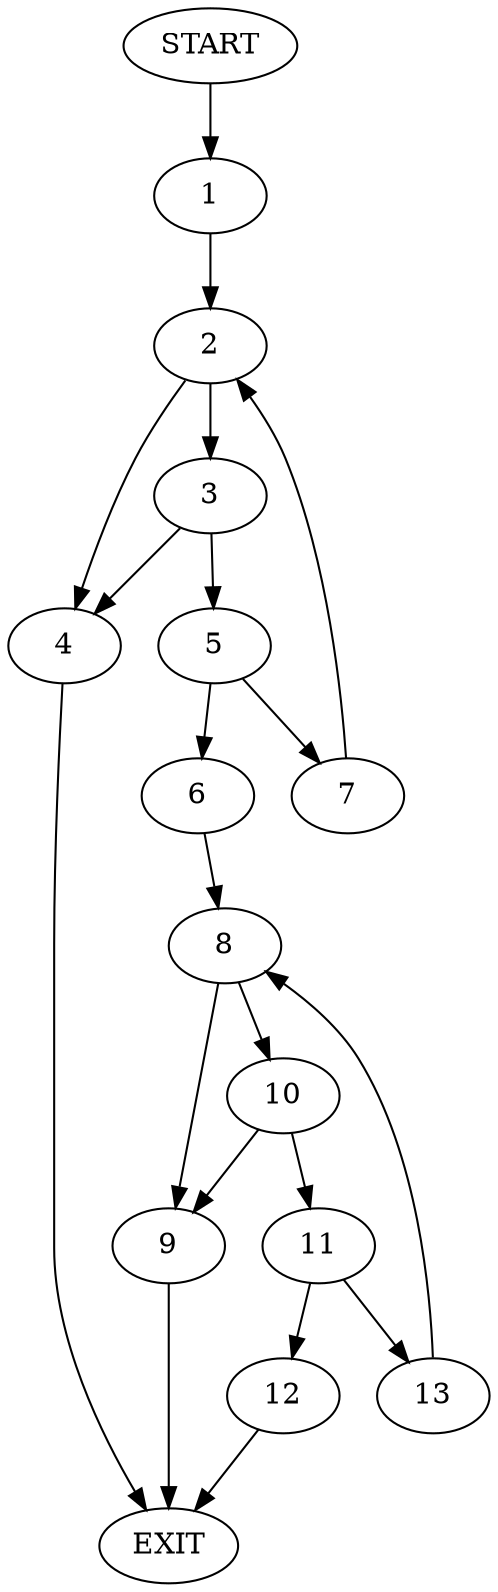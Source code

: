 digraph {
0 [label="START"]
14 [label="EXIT"]
0 -> 1
1 -> 2
2 -> 3
2 -> 4
3 -> 5
3 -> 4
4 -> 14
5 -> 6
5 -> 7
7 -> 2
6 -> 8
8 -> 9
8 -> 10
9 -> 14
10 -> 9
10 -> 11
11 -> 12
11 -> 13
12 -> 14
13 -> 8
}
